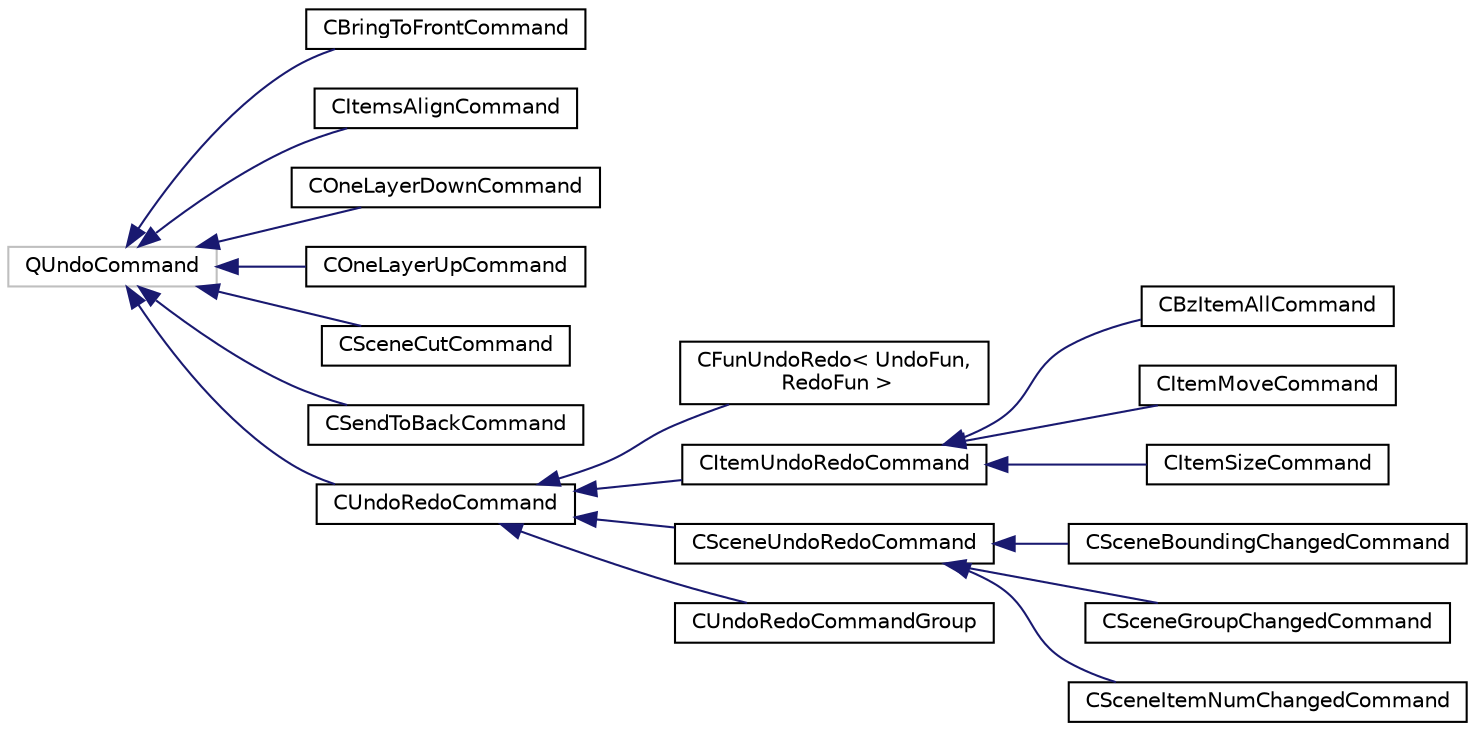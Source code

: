 digraph "类继承关系图"
{
  edge [fontname="Helvetica",fontsize="10",labelfontname="Helvetica",labelfontsize="10"];
  node [fontname="Helvetica",fontsize="10",shape=record];
  rankdir="LR";
  Node891 [label="QUndoCommand",height=0.2,width=0.4,color="grey75", fillcolor="white", style="filled"];
  Node891 -> Node0 [dir="back",color="midnightblue",fontsize="10",style="solid",fontname="Helvetica"];
  Node0 [label="CBringToFrontCommand",height=0.2,width=0.4,color="black", fillcolor="white", style="filled",URL="$class_c_bring_to_front_command.html",tooltip="The CBringToFrontCommand class 图元置顶撤消重做命令graphicsScene "];
  Node891 -> Node893 [dir="back",color="midnightblue",fontsize="10",style="solid",fontname="Helvetica"];
  Node893 [label="CItemsAlignCommand",height=0.2,width=0.4,color="black", fillcolor="white", style="filled",URL="$class_c_items_align_command.html",tooltip="The CItemsAlignCommand class 设置图元对齐 "];
  Node891 -> Node894 [dir="back",color="midnightblue",fontsize="10",style="solid",fontname="Helvetica"];
  Node894 [label="COneLayerDownCommand",height=0.2,width=0.4,color="black", fillcolor="white", style="filled",URL="$class_c_one_layer_down_command.html",tooltip="The COneLayerDownCommand class 图元向下一层撤消重做命令 "];
  Node891 -> Node895 [dir="back",color="midnightblue",fontsize="10",style="solid",fontname="Helvetica"];
  Node895 [label="COneLayerUpCommand",height=0.2,width=0.4,color="black", fillcolor="white", style="filled",URL="$class_c_one_layer_up_command.html",tooltip="The COneLayerUpCommand class 图元向上一层撤消重做命令 "];
  Node891 -> Node896 [dir="back",color="midnightblue",fontsize="10",style="solid",fontname="Helvetica"];
  Node896 [label="CSceneCutCommand",height=0.2,width=0.4,color="black", fillcolor="white", style="filled",URL="$class_c_scene_cut_command.html",tooltip="The CSceneCutCommand class 裁剪撤消重做命令 "];
  Node891 -> Node897 [dir="back",color="midnightblue",fontsize="10",style="solid",fontname="Helvetica"];
  Node897 [label="CSendToBackCommand",height=0.2,width=0.4,color="black", fillcolor="white", style="filled",URL="$class_c_send_to_back_command.html",tooltip="The CSendToBackCommand class 图元置底撤消重做命令 "];
  Node891 -> Node898 [dir="back",color="midnightblue",fontsize="10",style="solid",fontname="Helvetica"];
  Node898 [label="CUndoRedoCommand",height=0.2,width=0.4,color="black", fillcolor="white", style="filled",URL="$class_c_undo_redo_command.html",tooltip="The CUndoRedoCommand class 撤销还原的基类 "];
  Node898 -> Node899 [dir="back",color="midnightblue",fontsize="10",style="solid",fontname="Helvetica"];
  Node899 [label="CFunUndoRedo\< UndoFun,\l RedoFun \>",height=0.2,width=0.4,color="black", fillcolor="white", style="filled",URL="$class_c_fun_undo_redo.html",tooltip="The CFunUndoRedo 执行一个函数的undo redo "];
  Node898 -> Node900 [dir="back",color="midnightblue",fontsize="10",style="solid",fontname="Helvetica"];
  Node900 [label="CItemUndoRedoCommand",height=0.2,width=0.4,color="black", fillcolor="white", style="filled",URL="$class_c_item_undo_redo_command.html",tooltip="The CItemUndoRedoCommand 图元相关的操作 "];
  Node900 -> Node901 [dir="back",color="midnightblue",fontsize="10",style="solid",fontname="Helvetica"];
  Node901 [label="CBzItemAllCommand",height=0.2,width=0.4,color="black", fillcolor="white", style="filled",URL="$class_c_bz_item_all_command.html",tooltip="The CItemMoveCommand 画板 移动图元 "];
  Node900 -> Node902 [dir="back",color="midnightblue",fontsize="10",style="solid",fontname="Helvetica"];
  Node902 [label="CItemMoveCommand",height=0.2,width=0.4,color="black", fillcolor="white", style="filled",URL="$class_c_item_move_command.html",tooltip="The CItemMoveCommand 画板 移动图元 "];
  Node900 -> Node903 [dir="back",color="midnightblue",fontsize="10",style="solid",fontname="Helvetica"];
  Node903 [label="CItemSizeCommand",height=0.2,width=0.4,color="black", fillcolor="white", style="filled",URL="$class_c_item_size_command.html",tooltip="The CItemSizeCommand item图元大小变化 "];
  Node898 -> Node904 [dir="back",color="midnightblue",fontsize="10",style="solid",fontname="Helvetica"];
  Node904 [label="CSceneUndoRedoCommand",height=0.2,width=0.4,color="black", fillcolor="white", style="filled",URL="$class_c_scene_undo_redo_command.html",tooltip="The CSceneUndoRedoCommand 场景相关的操作 "];
  Node904 -> Node905 [dir="back",color="midnightblue",fontsize="10",style="solid",fontname="Helvetica"];
  Node905 [label="CSceneBoundingChangedCommand",height=0.2,width=0.4,color="black", fillcolor="white", style="filled",URL="$class_c_scene_bounding_changed_command.html"];
  Node904 -> Node906 [dir="back",color="midnightblue",fontsize="10",style="solid",fontname="Helvetica"];
  Node906 [label="CSceneGroupChangedCommand",height=0.2,width=0.4,color="black", fillcolor="white", style="filled",URL="$class_c_scene_group_changed_command.html"];
  Node904 -> Node907 [dir="back",color="midnightblue",fontsize="10",style="solid",fontname="Helvetica"];
  Node907 [label="CSceneItemNumChangedCommand",height=0.2,width=0.4,color="black", fillcolor="white", style="filled",URL="$class_c_scene_item_num_changed_command.html"];
  Node898 -> Node908 [dir="back",color="midnightblue",fontsize="10",style="solid",fontname="Helvetica"];
  Node908 [label="CUndoRedoCommandGroup",height=0.2,width=0.4,color="black", fillcolor="white", style="filled",URL="$class_c_undo_redo_command_group.html",tooltip="The CUndoRedoCommandGroup 撤销还原操作组 "];
}
